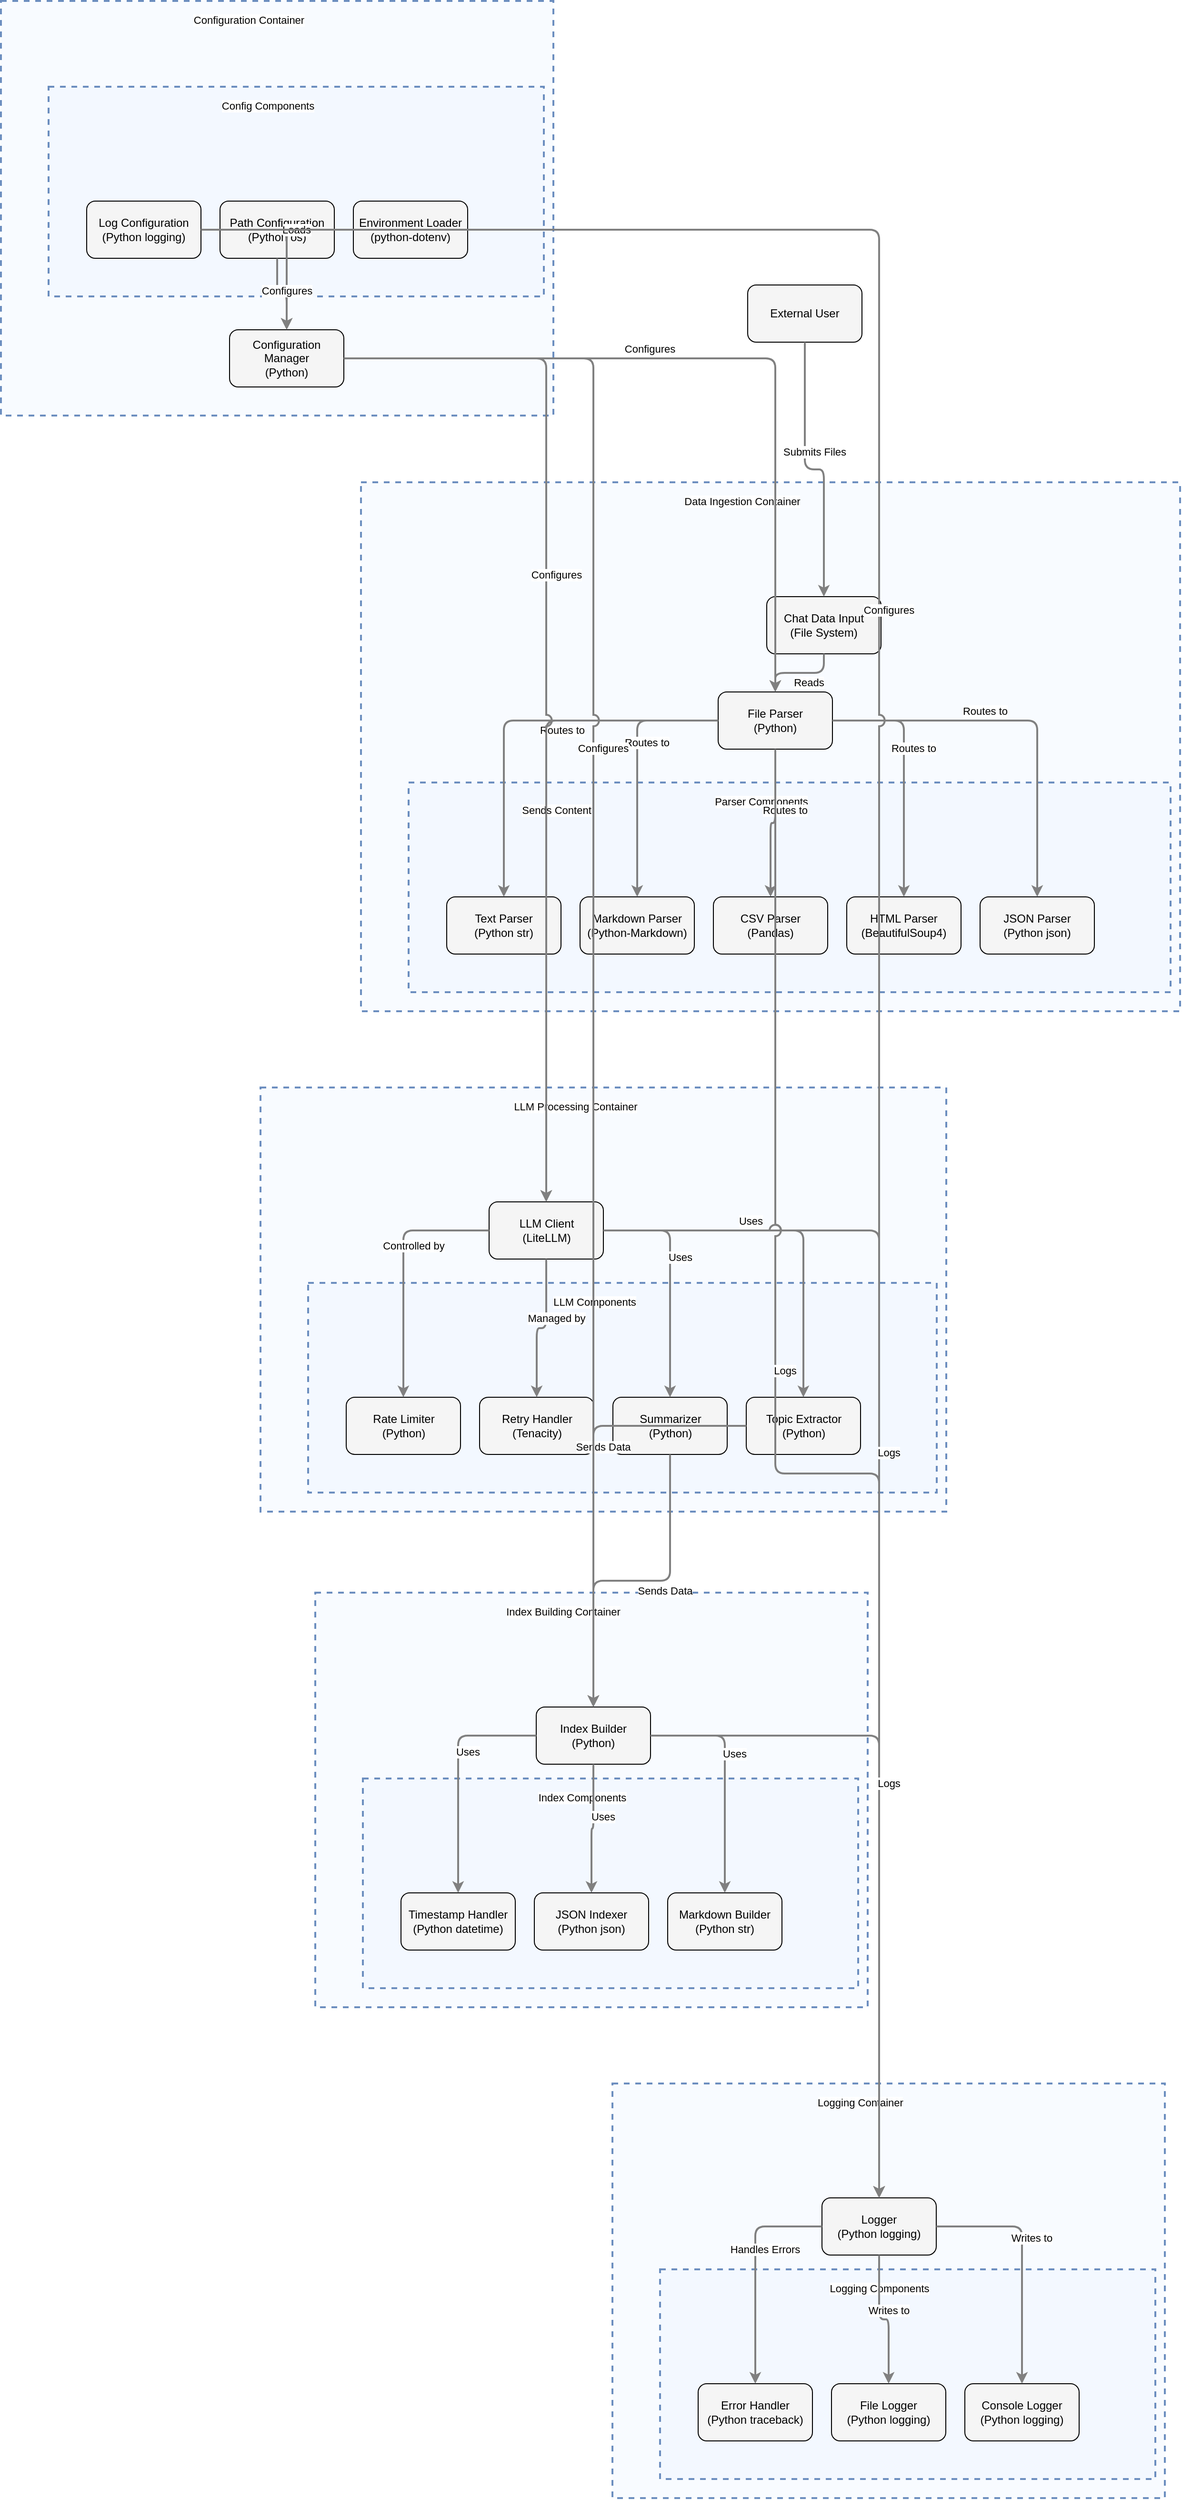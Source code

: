 <mxfile>
    <diagram id="codeviz-diagram" name="System Diagram">
        <mxGraphModel dx="1125" dy="789" grid="1" gridSize="10" guides="1" tooltips="1" connect="1" arrows="1" fold="1" page="1" pageScale="1" pageWidth="1169" pageHeight="827" math="0" shadow="0">
            <root>
                <mxCell id="0"/>
                <mxCell id="1" parent="0"/>
                <mxCell id="subGraph9" value="" style="html=1;whiteSpace=wrap;container=1;fillColor=#dae8fc;strokeColor=#6c8ebf;dashed=1;fillOpacity=20;strokeWidth=2;containerType=none;recursiveResize=0;movable=1;resizable=1;autosize=0;dropTarget=0" parent="1" vertex="1">
                    <mxGeometry x="674" y="2217" width="580" height="435" as="geometry"/>
                </mxCell>
                <mxCell id="subGraph8" value="" style="html=1;whiteSpace=wrap;container=1;fillColor=#dae8fc;strokeColor=#6c8ebf;dashed=1;fillOpacity=20;strokeWidth=2;containerType=none;recursiveResize=0;movable=1;resizable=1;autosize=0;dropTarget=0" parent="subGraph9" vertex="1">
                    <mxGeometry x="50" y="195" width="520" height="220" as="geometry"/>
                </mxCell>
                <mxCell id="FileLogger" value="File Logger&lt;br&gt;(Python logging)" style="rounded=1;whiteSpace=wrap;html=1;fillColor=#f5f5f5" parent="subGraph8" vertex="1">
                    <mxGeometry x="180" y="120" width="120" height="60" as="geometry"/>
                </mxCell>
                <mxCell id="ConsoleLogger" value="Console Logger&lt;br&gt;(Python logging)" style="rounded=1;whiteSpace=wrap;html=1;fillColor=#f5f5f5" parent="subGraph8" vertex="1">
                    <mxGeometry x="320" y="120" width="120" height="60" as="geometry"/>
                </mxCell>
                <mxCell id="ErrorHandler" value="Error Handler&lt;br&gt;(Python traceback)" style="rounded=1;whiteSpace=wrap;html=1;fillColor=#f5f5f5" parent="subGraph8" vertex="1">
                    <mxGeometry x="40" y="120" width="120" height="60" as="geometry"/>
                </mxCell>
                <mxCell id="subGraph8_label" value="Logging Components" style="edgeLabel;html=1;align=center;verticalAlign=middle;resizable=0;labelBackgroundColor=white;spacing=5" parent="subGraph9" vertex="1">
                    <mxGeometry x="58" y="203" width="444" height="24" as="geometry"/>
                </mxCell>
                <mxCell id="Logger" value="Logger&lt;br&gt;(Python logging)" style="rounded=1;whiteSpace=wrap;html=1;fillColor=#f5f5f5" parent="subGraph9" vertex="1">
                    <mxGeometry x="220" y="120" width="120" height="60" as="geometry"/>
                </mxCell>
                <mxCell id="subGraph9_label" value="Logging Container" style="edgeLabel;html=1;align=center;verticalAlign=middle;resizable=0;labelBackgroundColor=white;spacing=5" parent="1" vertex="1">
                    <mxGeometry x="682" y="2225" width="504" height="24" as="geometry"/>
                </mxCell>
                <mxCell id="subGraph7" value="" style="html=1;whiteSpace=wrap;container=1;fillColor=#dae8fc;strokeColor=#6c8ebf;dashed=1;fillOpacity=20;strokeWidth=2;containerType=none;recursiveResize=0;movable=1;resizable=1;autosize=0;dropTarget=0" parent="1" vertex="1">
                    <mxGeometry x="32" y="32" width="580" height="435" as="geometry"/>
                </mxCell>
                <mxCell id="subGraph6" value="" style="html=1;whiteSpace=wrap;container=1;fillColor=#dae8fc;strokeColor=#6c8ebf;dashed=1;fillOpacity=20;strokeWidth=2;containerType=none;recursiveResize=0;movable=1;resizable=1;autosize=0;dropTarget=0" parent="subGraph7" vertex="1">
                    <mxGeometry x="50" y="90" width="520" height="220" as="geometry"/>
                </mxCell>
                <mxCell id="EnvLoader" value="Environment Loader&lt;br&gt;(python-dotenv)" style="rounded=1;whiteSpace=wrap;html=1;fillColor=#f5f5f5" parent="subGraph6" vertex="1">
                    <mxGeometry x="320" y="120" width="120" height="60" as="geometry"/>
                </mxCell>
                <mxCell id="PathConfig" value="Path Configuration&lt;br&gt;(Python os)" style="rounded=1;whiteSpace=wrap;html=1;fillColor=#f5f5f5" parent="subGraph6" vertex="1">
                    <mxGeometry x="180" y="120" width="120" height="60" as="geometry"/>
                </mxCell>
                <mxCell id="LogConfig" value="Log Configuration&lt;br&gt;(Python logging)" style="rounded=1;whiteSpace=wrap;html=1;fillColor=#f5f5f5" parent="subGraph6" vertex="1">
                    <mxGeometry x="40" y="120" width="120" height="60" as="geometry"/>
                </mxCell>
                <mxCell id="subGraph6_label" value="Config Components" style="edgeLabel;html=1;align=center;verticalAlign=middle;resizable=0;labelBackgroundColor=white;spacing=5" parent="subGraph7" vertex="1">
                    <mxGeometry x="58" y="98" width="444" height="24" as="geometry"/>
                </mxCell>
                <mxCell id="Config" value="Configuration Manager&lt;br&gt;(Python)" style="rounded=1;whiteSpace=wrap;html=1;fillColor=#f5f5f5" parent="subGraph7" vertex="1">
                    <mxGeometry x="240" y="345" width="120" height="60" as="geometry"/>
                </mxCell>
                <mxCell id="subGraph7_label" value="Configuration Container" style="edgeLabel;html=1;align=center;verticalAlign=middle;resizable=0;labelBackgroundColor=white;spacing=5" parent="1" vertex="1">
                    <mxGeometry x="40" y="40" width="504" height="24" as="geometry"/>
                </mxCell>
                <mxCell id="subGraph5" value="" style="html=1;whiteSpace=wrap;container=1;fillColor=#dae8fc;strokeColor=#6c8ebf;dashed=1;fillOpacity=20;strokeWidth=2;containerType=none;recursiveResize=0;movable=1;resizable=1;autosize=0;dropTarget=0" parent="1" vertex="1">
                    <mxGeometry x="362" y="1702" width="580" height="435" as="geometry"/>
                </mxCell>
                <mxCell id="subGraph4" value="" style="html=1;whiteSpace=wrap;container=1;fillColor=#dae8fc;strokeColor=#6c8ebf;dashed=1;fillOpacity=20;strokeWidth=2;containerType=none;recursiveResize=0;movable=1;resizable=1;autosize=0;dropTarget=0" parent="subGraph5" vertex="1">
                    <mxGeometry x="50" y="195" width="520" height="220" as="geometry"/>
                </mxCell>
                <mxCell id="JSONIndexer" value="JSON Indexer&lt;br&gt;(Python json)" style="rounded=1;whiteSpace=wrap;html=1;fillColor=#f5f5f5" parent="subGraph4" vertex="1">
                    <mxGeometry x="180" y="120" width="120" height="60" as="geometry"/>
                </mxCell>
                <mxCell id="MarkdownBuilder" value="Markdown Builder&lt;br&gt;(Python str)" style="rounded=1;whiteSpace=wrap;html=1;fillColor=#f5f5f5" parent="subGraph4" vertex="1">
                    <mxGeometry x="320" y="120" width="120" height="60" as="geometry"/>
                </mxCell>
                <mxCell id="TimestampHandler" value="Timestamp Handler&lt;br&gt;(Python datetime)" style="rounded=1;whiteSpace=wrap;html=1;fillColor=#f5f5f5" parent="subGraph4" vertex="1">
                    <mxGeometry x="40" y="120" width="120" height="60" as="geometry"/>
                </mxCell>
                <mxCell id="subGraph4_label" value="Index Components" style="edgeLabel;html=1;align=center;verticalAlign=middle;resizable=0;labelBackgroundColor=white;spacing=5" parent="subGraph5" vertex="1">
                    <mxGeometry x="58" y="203" width="444" height="24" as="geometry"/>
                </mxCell>
                <mxCell id="IndexBuilder" value="Index Builder&lt;br&gt;(Python)" style="rounded=1;whiteSpace=wrap;html=1;fillColor=#f5f5f5" parent="subGraph5" vertex="1">
                    <mxGeometry x="232" y="120" width="120" height="60" as="geometry"/>
                </mxCell>
                <mxCell id="subGraph5_label" value="Index Building Container" style="edgeLabel;html=1;align=center;verticalAlign=middle;resizable=0;labelBackgroundColor=white;spacing=5" parent="1" vertex="1">
                    <mxGeometry x="370" y="1710" width="504" height="24" as="geometry"/>
                </mxCell>
                <mxCell id="subGraph3" value="" style="html=1;whiteSpace=wrap;container=1;fillColor=#dae8fc;strokeColor=#6c8ebf;dashed=1;fillOpacity=20;strokeWidth=2;containerType=none;recursiveResize=0;movable=1;resizable=1;autosize=0;dropTarget=0" parent="1" vertex="1">
                    <mxGeometry x="304.5" y="1172" width="720" height="445" as="geometry"/>
                </mxCell>
                <mxCell id="subGraph2" value="" style="html=1;whiteSpace=wrap;container=1;fillColor=#dae8fc;strokeColor=#6c8ebf;dashed=1;fillOpacity=20;strokeWidth=2;containerType=none;recursiveResize=0;movable=1;resizable=1;autosize=0;dropTarget=0" parent="subGraph3" vertex="1">
                    <mxGeometry x="50" y="205" width="660" height="220" as="geometry"/>
                </mxCell>
                <mxCell id="TopicExtractor" value="Topic Extractor&lt;br&gt;(Python)" style="rounded=1;whiteSpace=wrap;html=1;fillColor=#f5f5f5" parent="subGraph2" vertex="1">
                    <mxGeometry x="460" y="120" width="120" height="60" as="geometry"/>
                </mxCell>
                <mxCell id="Summarizer" value="Summarizer&lt;br&gt;(Python)" style="rounded=1;whiteSpace=wrap;html=1;fillColor=#f5f5f5" parent="subGraph2" vertex="1">
                    <mxGeometry x="320" y="120" width="120" height="60" as="geometry"/>
                </mxCell>
                <mxCell id="RetryHandler" value="Retry Handler&lt;br&gt;(Tenacity)" style="rounded=1;whiteSpace=wrap;html=1;fillColor=#f5f5f5" parent="subGraph2" vertex="1">
                    <mxGeometry x="180" y="120" width="120" height="60" as="geometry"/>
                </mxCell>
                <mxCell id="RateLimiter" value="Rate Limiter&lt;br&gt;(Python)" style="rounded=1;whiteSpace=wrap;html=1;fillColor=#f5f5f5" parent="subGraph2" vertex="1">
                    <mxGeometry x="40" y="120" width="120" height="60" as="geometry"/>
                </mxCell>
                <mxCell id="subGraph2_label" value="LLM Components" style="edgeLabel;html=1;align=center;verticalAlign=middle;resizable=0;labelBackgroundColor=white;spacing=5" parent="subGraph3" vertex="1">
                    <mxGeometry x="58" y="213" width="584" height="24" as="geometry"/>
                </mxCell>
                <mxCell id="LLMClient" value="LLM Client&lt;br&gt;(LiteLLM)" style="rounded=1;whiteSpace=wrap;html=1;fillColor=#f5f5f5" parent="subGraph3" vertex="1">
                    <mxGeometry x="240" y="120" width="120" height="60" as="geometry"/>
                </mxCell>
                <mxCell id="subGraph3_label" value="LLM Processing Container" style="edgeLabel;html=1;align=center;verticalAlign=middle;resizable=0;labelBackgroundColor=white;spacing=5" parent="1" vertex="1">
                    <mxGeometry x="312.5" y="1180" width="644" height="24" as="geometry"/>
                </mxCell>
                <mxCell id="subGraph1" value="" style="html=1;whiteSpace=wrap;container=1;fillColor=#dae8fc;strokeColor=#6c8ebf;dashed=1;fillOpacity=20;strokeWidth=2;containerType=none;recursiveResize=0;movable=1;resizable=1;autosize=0;dropTarget=0" parent="1" vertex="1">
                    <mxGeometry x="410" y="537" width="860" height="555" as="geometry"/>
                </mxCell>
                <mxCell id="subGraph0" value="" style="html=1;whiteSpace=wrap;container=1;fillColor=#dae8fc;strokeColor=#6c8ebf;dashed=1;fillOpacity=20;strokeWidth=2;containerType=none;recursiveResize=0;movable=1;resizable=1;autosize=0;dropTarget=0" parent="subGraph1" vertex="1">
                    <mxGeometry x="50" y="315" width="800" height="220" as="geometry"/>
                </mxCell>
                <mxCell id="TxtParser" value="Text Parser&lt;br&gt;(Python str)" style="rounded=1;whiteSpace=wrap;html=1;fillColor=#f5f5f5" parent="subGraph0" vertex="1">
                    <mxGeometry x="40" y="120" width="120" height="60" as="geometry"/>
                </mxCell>
                <mxCell id="MDParser" value="Markdown Parser&lt;br&gt;(Python-Markdown)" style="rounded=1;whiteSpace=wrap;html=1;fillColor=#f5f5f5" parent="subGraph0" vertex="1">
                    <mxGeometry x="180" y="120" width="120" height="60" as="geometry"/>
                </mxCell>
                <mxCell id="JSONParser" value="JSON Parser&lt;br&gt;(Python json)" style="rounded=1;whiteSpace=wrap;html=1;fillColor=#f5f5f5" parent="subGraph0" vertex="1">
                    <mxGeometry x="600" y="120" width="120" height="60" as="geometry"/>
                </mxCell>
                <mxCell id="HTMLParser" value="HTML Parser&lt;br&gt;(BeautifulSoup4)" style="rounded=1;whiteSpace=wrap;html=1;fillColor=#f5f5f5" parent="subGraph0" vertex="1">
                    <mxGeometry x="460" y="120" width="120" height="60" as="geometry"/>
                </mxCell>
                <mxCell id="CSVParser" value="CSV Parser&lt;br&gt;(Pandas)" style="rounded=1;whiteSpace=wrap;html=1;fillColor=#f5f5f5" parent="subGraph0" vertex="1">
                    <mxGeometry x="320" y="120" width="120" height="60" as="geometry"/>
                </mxCell>
                <mxCell id="subGraph0_label" value="Parser Components" style="edgeLabel;html=1;align=center;verticalAlign=middle;resizable=0;labelBackgroundColor=white;spacing=5" parent="subGraph1" vertex="1">
                    <mxGeometry x="58" y="323" width="724" height="24" as="geometry"/>
                </mxCell>
                <mxCell id="FileSystem" value="Chat Data Input&lt;br&gt;(File System)" style="rounded=1;whiteSpace=wrap;html=1;fillColor=#f5f5f5" parent="subGraph1" vertex="1">
                    <mxGeometry x="426" y="120" width="120" height="60" as="geometry"/>
                </mxCell>
                <mxCell id="FileParser" value="File Parser&lt;br&gt;(Python)" style="rounded=1;whiteSpace=wrap;html=1;fillColor=#f5f5f5" parent="subGraph1" vertex="1">
                    <mxGeometry x="375" y="220" width="120" height="60" as="geometry"/>
                </mxCell>
                <mxCell id="subGraph1_label" value="Data Ingestion Container" style="edgeLabel;html=1;align=center;verticalAlign=middle;resizable=0;labelBackgroundColor=white;spacing=5" parent="1" vertex="1">
                    <mxGeometry x="418" y="545" width="784" height="24" as="geometry"/>
                </mxCell>
                <mxCell id="User" value="External User" style="rounded=1;whiteSpace=wrap;html=1;fillColor=#f5f5f5" parent="1" vertex="1">
                    <mxGeometry x="816" y="330" width="120" height="60" as="geometry"/>
                </mxCell>
                <mxCell id="edge-L_User_FileSystem_0" style="edgeStyle=orthogonalEdgeStyle;rounded=1;orthogonalLoop=1;jettySize=auto;html=1;strokeColor=#808080;strokeWidth=2;jumpStyle=arc;jumpSize=10;spacing=15;labelBackgroundColor=white;labelBorderColor=none" parent="1" source="User" target="FileSystem" edge="1">
                    <mxGeometry relative="1" as="geometry"/>
                </mxCell>
                <mxCell id="edge-L_User_FileSystem_0_label" value="Submits Files" style="edgeLabel;html=1;align=center;verticalAlign=middle;resizable=0;points=[];" parent="edge-L_User_FileSystem_0" vertex="1" connectable="0">
                    <mxGeometry x="-0.2" y="10" relative="1" as="geometry">
                        <mxPoint as="offset"/>
                    </mxGeometry>
                </mxCell>
                <mxCell id="edge-L_FileSystem_FileParser_1" style="edgeStyle=orthogonalEdgeStyle;rounded=1;orthogonalLoop=1;jettySize=auto;html=1;strokeColor=#808080;strokeWidth=2;jumpStyle=arc;jumpSize=10;spacing=15;labelBackgroundColor=white;labelBorderColor=none" parent="1" source="FileSystem" target="FileParser" edge="1">
                    <mxGeometry relative="1" as="geometry"/>
                </mxCell>
                <mxCell id="edge-L_FileSystem_FileParser_1_label" value="Reads" style="edgeLabel;html=1;align=center;verticalAlign=middle;resizable=0;points=[];" parent="edge-L_FileSystem_FileParser_1" vertex="1" connectable="0">
                    <mxGeometry x="-0.2" y="10" relative="1" as="geometry">
                        <mxPoint as="offset"/>
                    </mxGeometry>
                </mxCell>
                <mxCell id="edge-L_FileParser_TxtParser_2" style="edgeStyle=orthogonalEdgeStyle;rounded=1;orthogonalLoop=1;jettySize=auto;html=1;strokeColor=#808080;strokeWidth=2;jumpStyle=arc;jumpSize=10;spacing=15;labelBackgroundColor=white;labelBorderColor=none" parent="1" source="FileParser" target="TxtParser" edge="1">
                    <mxGeometry relative="1" as="geometry"/>
                </mxCell>
                <mxCell id="edge-L_FileParser_TxtParser_2_label" value="Routes to" style="edgeLabel;html=1;align=center;verticalAlign=middle;resizable=0;points=[];" parent="edge-L_FileParser_TxtParser_2" vertex="1" connectable="0">
                    <mxGeometry x="-0.2" y="10" relative="1" as="geometry">
                        <mxPoint as="offset"/>
                    </mxGeometry>
                </mxCell>
                <mxCell id="edge-L_FileParser_MDParser_3" style="edgeStyle=orthogonalEdgeStyle;rounded=1;orthogonalLoop=1;jettySize=auto;html=1;strokeColor=#808080;strokeWidth=2;jumpStyle=arc;jumpSize=10;spacing=15;labelBackgroundColor=white;labelBorderColor=none" parent="1" source="FileParser" target="MDParser" edge="1">
                    <mxGeometry relative="1" as="geometry"/>
                </mxCell>
                <mxCell id="edge-L_FileParser_MDParser_3_label" value="Routes to" style="edgeLabel;html=1;align=center;verticalAlign=middle;resizable=0;points=[];" parent="edge-L_FileParser_MDParser_3" vertex="1" connectable="0">
                    <mxGeometry x="-0.2" y="10" relative="1" as="geometry">
                        <mxPoint as="offset"/>
                    </mxGeometry>
                </mxCell>
                <mxCell id="edge-L_FileParser_JSONParser_4" style="edgeStyle=orthogonalEdgeStyle;rounded=1;orthogonalLoop=1;jettySize=auto;html=1;strokeColor=#808080;strokeWidth=2;jumpStyle=arc;jumpSize=10;spacing=15;labelBackgroundColor=white;labelBorderColor=none" parent="1" source="FileParser" target="JSONParser" edge="1">
                    <mxGeometry relative="1" as="geometry"/>
                </mxCell>
                <mxCell id="edge-L_FileParser_JSONParser_4_label" value="Routes to" style="edgeLabel;html=1;align=center;verticalAlign=middle;resizable=0;points=[];" parent="edge-L_FileParser_JSONParser_4" vertex="1" connectable="0">
                    <mxGeometry x="-0.2" y="10" relative="1" as="geometry">
                        <mxPoint as="offset"/>
                    </mxGeometry>
                </mxCell>
                <mxCell id="edge-L_FileParser_HTMLParser_5" style="edgeStyle=orthogonalEdgeStyle;rounded=1;orthogonalLoop=1;jettySize=auto;html=1;strokeColor=#808080;strokeWidth=2;jumpStyle=arc;jumpSize=10;spacing=15;labelBackgroundColor=white;labelBorderColor=none" parent="1" source="FileParser" target="HTMLParser" edge="1">
                    <mxGeometry relative="1" as="geometry"/>
                </mxCell>
                <mxCell id="edge-L_FileParser_HTMLParser_5_label" value="Routes to" style="edgeLabel;html=1;align=center;verticalAlign=middle;resizable=0;points=[];" parent="edge-L_FileParser_HTMLParser_5" vertex="1" connectable="0">
                    <mxGeometry x="-0.2" y="10" relative="1" as="geometry">
                        <mxPoint as="offset"/>
                    </mxGeometry>
                </mxCell>
                <mxCell id="edge-L_FileParser_CSVParser_6" style="edgeStyle=orthogonalEdgeStyle;rounded=1;orthogonalLoop=1;jettySize=auto;html=1;strokeColor=#808080;strokeWidth=2;jumpStyle=arc;jumpSize=10;spacing=15;labelBackgroundColor=white;labelBorderColor=none" parent="1" source="FileParser" target="CSVParser" edge="1">
                    <mxGeometry relative="1" as="geometry"/>
                </mxCell>
                <mxCell id="edge-L_FileParser_CSVParser_6_label" value="Routes to" style="edgeLabel;html=1;align=center;verticalAlign=middle;resizable=0;points=[];" parent="edge-L_FileParser_CSVParser_6" vertex="1" connectable="0">
                    <mxGeometry x="-0.2" y="10" relative="1" as="geometry">
                        <mxPoint as="offset"/>
                    </mxGeometry>
                </mxCell>
                <mxCell id="edge-L_FileParser_LLMClient_7" style="edgeStyle=orthogonalEdgeStyle;rounded=1;orthogonalLoop=1;jettySize=auto;html=1;strokeColor=#808080;strokeWidth=2;jumpStyle=arc;jumpSize=10;spacing=15;labelBackgroundColor=white;labelBorderColor=none" parent="1" source="FileParser" target="LLMClient" edge="1">
                    <mxGeometry relative="1" as="geometry"/>
                </mxCell>
                <mxCell id="edge-L_FileParser_LLMClient_7_label" value="Sends Content" style="edgeLabel;html=1;align=center;verticalAlign=middle;resizable=0;points=[];" parent="edge-L_FileParser_LLMClient_7" vertex="1" connectable="0">
                    <mxGeometry x="-0.2" y="10" relative="1" as="geometry">
                        <mxPoint as="offset"/>
                    </mxGeometry>
                </mxCell>
                <mxCell id="edge-L_LLMClient_TopicExtractor_8" style="edgeStyle=orthogonalEdgeStyle;rounded=1;orthogonalLoop=1;jettySize=auto;html=1;strokeColor=#808080;strokeWidth=2;jumpStyle=arc;jumpSize=10;spacing=15;labelBackgroundColor=white;labelBorderColor=none" parent="1" source="LLMClient" target="TopicExtractor" edge="1">
                    <mxGeometry relative="1" as="geometry"/>
                </mxCell>
                <mxCell id="edge-L_LLMClient_TopicExtractor_8_label" value="Uses" style="edgeLabel;html=1;align=center;verticalAlign=middle;resizable=0;points=[];" parent="edge-L_LLMClient_TopicExtractor_8" vertex="1" connectable="0">
                    <mxGeometry x="-0.2" y="10" relative="1" as="geometry">
                        <mxPoint as="offset"/>
                    </mxGeometry>
                </mxCell>
                <mxCell id="edge-L_LLMClient_Summarizer_9" style="edgeStyle=orthogonalEdgeStyle;rounded=1;orthogonalLoop=1;jettySize=auto;html=1;strokeColor=#808080;strokeWidth=2;jumpStyle=arc;jumpSize=10;spacing=15;labelBackgroundColor=white;labelBorderColor=none" parent="1" source="LLMClient" target="Summarizer" edge="1">
                    <mxGeometry relative="1" as="geometry"/>
                </mxCell>
                <mxCell id="edge-L_LLMClient_Summarizer_9_label" value="Uses" style="edgeLabel;html=1;align=center;verticalAlign=middle;resizable=0;points=[];" parent="edge-L_LLMClient_Summarizer_9" vertex="1" connectable="0">
                    <mxGeometry x="-0.2" y="10" relative="1" as="geometry">
                        <mxPoint as="offset"/>
                    </mxGeometry>
                </mxCell>
                <mxCell id="edge-L_LLMClient_RetryHandler_10" style="edgeStyle=orthogonalEdgeStyle;rounded=1;orthogonalLoop=1;jettySize=auto;html=1;strokeColor=#808080;strokeWidth=2;jumpStyle=arc;jumpSize=10;spacing=15;labelBackgroundColor=white;labelBorderColor=none" parent="1" source="LLMClient" target="RetryHandler" edge="1">
                    <mxGeometry relative="1" as="geometry"/>
                </mxCell>
                <mxCell id="edge-L_LLMClient_RetryHandler_10_label" value="Managed by" style="edgeLabel;html=1;align=center;verticalAlign=middle;resizable=0;points=[];" parent="edge-L_LLMClient_RetryHandler_10" vertex="1" connectable="0">
                    <mxGeometry x="-0.2" y="10" relative="1" as="geometry">
                        <mxPoint as="offset"/>
                    </mxGeometry>
                </mxCell>
                <mxCell id="edge-L_LLMClient_RateLimiter_11" style="edgeStyle=orthogonalEdgeStyle;rounded=1;orthogonalLoop=1;jettySize=auto;html=1;strokeColor=#808080;strokeWidth=2;jumpStyle=arc;jumpSize=10;spacing=15;labelBackgroundColor=white;labelBorderColor=none" parent="1" source="LLMClient" target="RateLimiter" edge="1">
                    <mxGeometry relative="1" as="geometry"/>
                </mxCell>
                <mxCell id="edge-L_LLMClient_RateLimiter_11_label" value="Controlled by" style="edgeLabel;html=1;align=center;verticalAlign=middle;resizable=0;points=[];" parent="edge-L_LLMClient_RateLimiter_11" vertex="1" connectable="0">
                    <mxGeometry x="-0.2" y="10" relative="1" as="geometry">
                        <mxPoint as="offset"/>
                    </mxGeometry>
                </mxCell>
                <mxCell id="edge-L_TopicExtractor_IndexBuilder_12" style="edgeStyle=orthogonalEdgeStyle;rounded=1;orthogonalLoop=1;jettySize=auto;html=1;strokeColor=#808080;strokeWidth=2;jumpStyle=arc;jumpSize=10;spacing=15;labelBackgroundColor=white;labelBorderColor=none" parent="1" source="TopicExtractor" target="IndexBuilder" edge="1">
                    <mxGeometry relative="1" as="geometry"/>
                </mxCell>
                <mxCell id="edge-L_TopicExtractor_IndexBuilder_12_label" value="Sends Data" style="edgeLabel;html=1;align=center;verticalAlign=middle;resizable=0;points=[];" parent="edge-L_TopicExtractor_IndexBuilder_12" vertex="1" connectable="0">
                    <mxGeometry x="-0.2" y="10" relative="1" as="geometry">
                        <mxPoint as="offset"/>
                    </mxGeometry>
                </mxCell>
                <mxCell id="edge-L_Summarizer_IndexBuilder_13" style="edgeStyle=orthogonalEdgeStyle;rounded=1;orthogonalLoop=1;jettySize=auto;html=1;strokeColor=#808080;strokeWidth=2;jumpStyle=arc;jumpSize=10;spacing=15;labelBackgroundColor=white;labelBorderColor=none" parent="1" source="Summarizer" target="IndexBuilder" edge="1">
                    <mxGeometry relative="1" as="geometry"/>
                </mxCell>
                <mxCell id="edge-L_Summarizer_IndexBuilder_13_label" value="Sends Data" style="edgeLabel;html=1;align=center;verticalAlign=middle;resizable=0;points=[];" parent="edge-L_Summarizer_IndexBuilder_13" vertex="1" connectable="0">
                    <mxGeometry x="-0.2" y="10" relative="1" as="geometry">
                        <mxPoint as="offset"/>
                    </mxGeometry>
                </mxCell>
                <mxCell id="edge-L_IndexBuilder_JSONIndexer_14" style="edgeStyle=orthogonalEdgeStyle;rounded=1;orthogonalLoop=1;jettySize=auto;html=1;strokeColor=#808080;strokeWidth=2;jumpStyle=arc;jumpSize=10;spacing=15;labelBackgroundColor=white;labelBorderColor=none" parent="1" source="IndexBuilder" target="JSONIndexer" edge="1">
                    <mxGeometry relative="1" as="geometry"/>
                </mxCell>
                <mxCell id="edge-L_IndexBuilder_JSONIndexer_14_label" value="Uses" style="edgeLabel;html=1;align=center;verticalAlign=middle;resizable=0;points=[];" parent="edge-L_IndexBuilder_JSONIndexer_14" vertex="1" connectable="0">
                    <mxGeometry x="-0.2" y="10" relative="1" as="geometry">
                        <mxPoint as="offset"/>
                    </mxGeometry>
                </mxCell>
                <mxCell id="edge-L_IndexBuilder_MarkdownBuilder_15" style="edgeStyle=orthogonalEdgeStyle;rounded=1;orthogonalLoop=1;jettySize=auto;html=1;strokeColor=#808080;strokeWidth=2;jumpStyle=arc;jumpSize=10;spacing=15;labelBackgroundColor=white;labelBorderColor=none" parent="1" source="IndexBuilder" target="MarkdownBuilder" edge="1">
                    <mxGeometry relative="1" as="geometry"/>
                </mxCell>
                <mxCell id="edge-L_IndexBuilder_MarkdownBuilder_15_label" value="Uses" style="edgeLabel;html=1;align=center;verticalAlign=middle;resizable=0;points=[];" parent="edge-L_IndexBuilder_MarkdownBuilder_15" vertex="1" connectable="0">
                    <mxGeometry x="-0.2" y="10" relative="1" as="geometry">
                        <mxPoint as="offset"/>
                    </mxGeometry>
                </mxCell>
                <mxCell id="edge-L_IndexBuilder_TimestampHandler_16" style="edgeStyle=orthogonalEdgeStyle;rounded=1;orthogonalLoop=1;jettySize=auto;html=1;strokeColor=#808080;strokeWidth=2;jumpStyle=arc;jumpSize=10;spacing=15;labelBackgroundColor=white;labelBorderColor=none" parent="1" source="IndexBuilder" target="TimestampHandler" edge="1">
                    <mxGeometry relative="1" as="geometry"/>
                </mxCell>
                <mxCell id="edge-L_IndexBuilder_TimestampHandler_16_label" value="Uses" style="edgeLabel;html=1;align=center;verticalAlign=middle;resizable=0;points=[];" parent="edge-L_IndexBuilder_TimestampHandler_16" vertex="1" connectable="0">
                    <mxGeometry x="-0.2" y="10" relative="1" as="geometry">
                        <mxPoint as="offset"/>
                    </mxGeometry>
                </mxCell>
                <mxCell id="edge-L_Config_FileParser_17" style="edgeStyle=orthogonalEdgeStyle;rounded=1;orthogonalLoop=1;jettySize=auto;html=1;strokeColor=#808080;strokeWidth=2;jumpStyle=arc;jumpSize=10;spacing=15;labelBackgroundColor=white;labelBorderColor=none" parent="1" source="Config" target="FileParser" edge="1">
                    <mxGeometry relative="1" as="geometry"/>
                </mxCell>
                <mxCell id="edge-L_Config_FileParser_17_label" value="Configures" style="edgeLabel;html=1;align=center;verticalAlign=middle;resizable=0;points=[];" parent="edge-L_Config_FileParser_17" vertex="1" connectable="0">
                    <mxGeometry x="-0.2" y="10" relative="1" as="geometry">
                        <mxPoint as="offset"/>
                    </mxGeometry>
                </mxCell>
                <mxCell id="edge-L_Config_LLMClient_18" style="edgeStyle=orthogonalEdgeStyle;rounded=1;orthogonalLoop=1;jettySize=auto;html=1;strokeColor=#808080;strokeWidth=2;jumpStyle=arc;jumpSize=10;spacing=15;labelBackgroundColor=white;labelBorderColor=none" parent="1" source="Config" target="LLMClient" edge="1">
                    <mxGeometry relative="1" as="geometry"/>
                </mxCell>
                <mxCell id="edge-L_Config_LLMClient_18_label" value="Configures" style="edgeLabel;html=1;align=center;verticalAlign=middle;resizable=0;points=[];" parent="edge-L_Config_LLMClient_18" vertex="1" connectable="0">
                    <mxGeometry x="-0.2" y="10" relative="1" as="geometry">
                        <mxPoint as="offset"/>
                    </mxGeometry>
                </mxCell>
                <mxCell id="edge-L_Config_IndexBuilder_19" style="edgeStyle=orthogonalEdgeStyle;rounded=1;orthogonalLoop=1;jettySize=auto;html=1;strokeColor=#808080;strokeWidth=2;jumpStyle=arc;jumpSize=10;spacing=15;labelBackgroundColor=white;labelBorderColor=none" parent="1" source="Config" target="IndexBuilder" edge="1">
                    <mxGeometry relative="1" as="geometry"/>
                </mxCell>
                <mxCell id="edge-L_Config_IndexBuilder_19_label" value="Configures" style="edgeLabel;html=1;align=center;verticalAlign=middle;resizable=0;points=[];" parent="edge-L_Config_IndexBuilder_19" vertex="1" connectable="0">
                    <mxGeometry x="-0.2" y="10" relative="1" as="geometry">
                        <mxPoint as="offset"/>
                    </mxGeometry>
                </mxCell>
                <mxCell id="edge-L_EnvLoader_Config_20" style="edgeStyle=orthogonalEdgeStyle;rounded=1;orthogonalLoop=1;jettySize=auto;html=1;strokeColor=#808080;strokeWidth=2;jumpStyle=arc;jumpSize=10;spacing=15;labelBackgroundColor=white;labelBorderColor=none" parent="1" source="EnvLoader" target="Config" edge="1">
                    <mxGeometry relative="1" as="geometry"/>
                </mxCell>
                <mxCell id="edge-L_EnvLoader_Config_20_label" value="Loads" style="edgeLabel;html=1;align=center;verticalAlign=middle;resizable=0;points=[];" parent="edge-L_EnvLoader_Config_20" vertex="1" connectable="0">
                    <mxGeometry x="-0.2" y="10" relative="1" as="geometry">
                        <mxPoint as="offset"/>
                    </mxGeometry>
                </mxCell>
                <mxCell id="edge-L_PathConfig_Config_21" style="edgeStyle=orthogonalEdgeStyle;rounded=1;orthogonalLoop=1;jettySize=auto;html=1;strokeColor=#808080;strokeWidth=2;jumpStyle=arc;jumpSize=10;spacing=15;labelBackgroundColor=white;labelBorderColor=none" parent="1" source="PathConfig" target="Config" edge="1">
                    <mxGeometry relative="1" as="geometry"/>
                </mxCell>
                <mxCell id="edge-L_PathConfig_Config_21_label" value="Configures" style="edgeLabel;html=1;align=center;verticalAlign=middle;resizable=0;points=[];" parent="edge-L_PathConfig_Config_21" vertex="1" connectable="0">
                    <mxGeometry x="-0.2" y="10" relative="1" as="geometry">
                        <mxPoint as="offset"/>
                    </mxGeometry>
                </mxCell>
                <mxCell id="edge-L_LogConfig_Logger_22" style="edgeStyle=orthogonalEdgeStyle;rounded=1;orthogonalLoop=1;jettySize=auto;html=1;strokeColor=#808080;strokeWidth=2;jumpStyle=arc;jumpSize=10;spacing=15;labelBackgroundColor=white;labelBorderColor=none" parent="1" source="LogConfig" target="Logger" edge="1">
                    <mxGeometry relative="1" as="geometry"/>
                </mxCell>
                <mxCell id="edge-L_LogConfig_Logger_22_label" value="Configures" style="edgeLabel;html=1;align=center;verticalAlign=middle;resizable=0;points=[];" parent="edge-L_LogConfig_Logger_22" vertex="1" connectable="0">
                    <mxGeometry x="-0.2" y="10" relative="1" as="geometry">
                        <mxPoint as="offset"/>
                    </mxGeometry>
                </mxCell>
                <mxCell id="edge-L_FileParser_Logger_23" style="edgeStyle=orthogonalEdgeStyle;rounded=1;orthogonalLoop=1;jettySize=auto;html=1;strokeColor=#808080;strokeWidth=2;jumpStyle=arc;jumpSize=10;spacing=15;labelBackgroundColor=white;labelBorderColor=none" parent="1" source="FileParser" target="Logger" edge="1">
                    <mxGeometry relative="1" as="geometry"/>
                </mxCell>
                <mxCell id="edge-L_FileParser_Logger_23_label" value="Logs" style="edgeLabel;html=1;align=center;verticalAlign=middle;resizable=0;points=[];" parent="edge-L_FileParser_Logger_23" vertex="1" connectable="0">
                    <mxGeometry x="-0.2" y="10" relative="1" as="geometry">
                        <mxPoint as="offset"/>
                    </mxGeometry>
                </mxCell>
                <mxCell id="edge-L_LLMClient_Logger_24" style="edgeStyle=orthogonalEdgeStyle;rounded=1;orthogonalLoop=1;jettySize=auto;html=1;strokeColor=#808080;strokeWidth=2;jumpStyle=arc;jumpSize=10;spacing=15;labelBackgroundColor=white;labelBorderColor=none" parent="1" source="LLMClient" target="Logger" edge="1">
                    <mxGeometry relative="1" as="geometry"/>
                </mxCell>
                <mxCell id="edge-L_LLMClient_Logger_24_label" value="Logs" style="edgeLabel;html=1;align=center;verticalAlign=middle;resizable=0;points=[];" parent="edge-L_LLMClient_Logger_24" vertex="1" connectable="0">
                    <mxGeometry x="-0.2" y="10" relative="1" as="geometry">
                        <mxPoint as="offset"/>
                    </mxGeometry>
                </mxCell>
                <mxCell id="edge-L_IndexBuilder_Logger_25" style="edgeStyle=orthogonalEdgeStyle;rounded=1;orthogonalLoop=1;jettySize=auto;html=1;strokeColor=#808080;strokeWidth=2;jumpStyle=arc;jumpSize=10;spacing=15;labelBackgroundColor=white;labelBorderColor=none" parent="1" source="IndexBuilder" target="Logger" edge="1">
                    <mxGeometry relative="1" as="geometry"/>
                </mxCell>
                <mxCell id="edge-L_IndexBuilder_Logger_25_label" value="Logs" style="edgeLabel;html=1;align=center;verticalAlign=middle;resizable=0;points=[];" parent="edge-L_IndexBuilder_Logger_25" vertex="1" connectable="0">
                    <mxGeometry x="-0.2" y="10" relative="1" as="geometry">
                        <mxPoint as="offset"/>
                    </mxGeometry>
                </mxCell>
                <mxCell id="edge-L_Logger_FileLogger_26" style="edgeStyle=orthogonalEdgeStyle;rounded=1;orthogonalLoop=1;jettySize=auto;html=1;strokeColor=#808080;strokeWidth=2;jumpStyle=arc;jumpSize=10;spacing=15;labelBackgroundColor=white;labelBorderColor=none" parent="1" source="Logger" target="FileLogger" edge="1">
                    <mxGeometry relative="1" as="geometry"/>
                </mxCell>
                <mxCell id="edge-L_Logger_FileLogger_26_label" value="Writes to" style="edgeLabel;html=1;align=center;verticalAlign=middle;resizable=0;points=[];" parent="edge-L_Logger_FileLogger_26" vertex="1" connectable="0">
                    <mxGeometry x="-0.2" y="10" relative="1" as="geometry">
                        <mxPoint as="offset"/>
                    </mxGeometry>
                </mxCell>
                <mxCell id="edge-L_Logger_ConsoleLogger_27" style="edgeStyle=orthogonalEdgeStyle;rounded=1;orthogonalLoop=1;jettySize=auto;html=1;strokeColor=#808080;strokeWidth=2;jumpStyle=arc;jumpSize=10;spacing=15;labelBackgroundColor=white;labelBorderColor=none" parent="1" source="Logger" target="ConsoleLogger" edge="1">
                    <mxGeometry relative="1" as="geometry"/>
                </mxCell>
                <mxCell id="edge-L_Logger_ConsoleLogger_27_label" value="Writes to" style="edgeLabel;html=1;align=center;verticalAlign=middle;resizable=0;points=[];" parent="edge-L_Logger_ConsoleLogger_27" vertex="1" connectable="0">
                    <mxGeometry x="-0.2" y="10" relative="1" as="geometry">
                        <mxPoint as="offset"/>
                    </mxGeometry>
                </mxCell>
                <mxCell id="edge-L_Logger_ErrorHandler_28" style="edgeStyle=orthogonalEdgeStyle;rounded=1;orthogonalLoop=1;jettySize=auto;html=1;strokeColor=#808080;strokeWidth=2;jumpStyle=arc;jumpSize=10;spacing=15;labelBackgroundColor=white;labelBorderColor=none" parent="1" source="Logger" target="ErrorHandler" edge="1">
                    <mxGeometry relative="1" as="geometry"/>
                </mxCell>
                <mxCell id="edge-L_Logger_ErrorHandler_28_label" value="Handles Errors" style="edgeLabel;html=1;align=center;verticalAlign=middle;resizable=0;points=[];" parent="edge-L_Logger_ErrorHandler_28" vertex="1" connectable="0">
                    <mxGeometry x="-0.2" y="10" relative="1" as="geometry">
                        <mxPoint as="offset"/>
                    </mxGeometry>
                </mxCell>
            </root>
        </mxGraphModel>
    </diagram>
</mxfile>